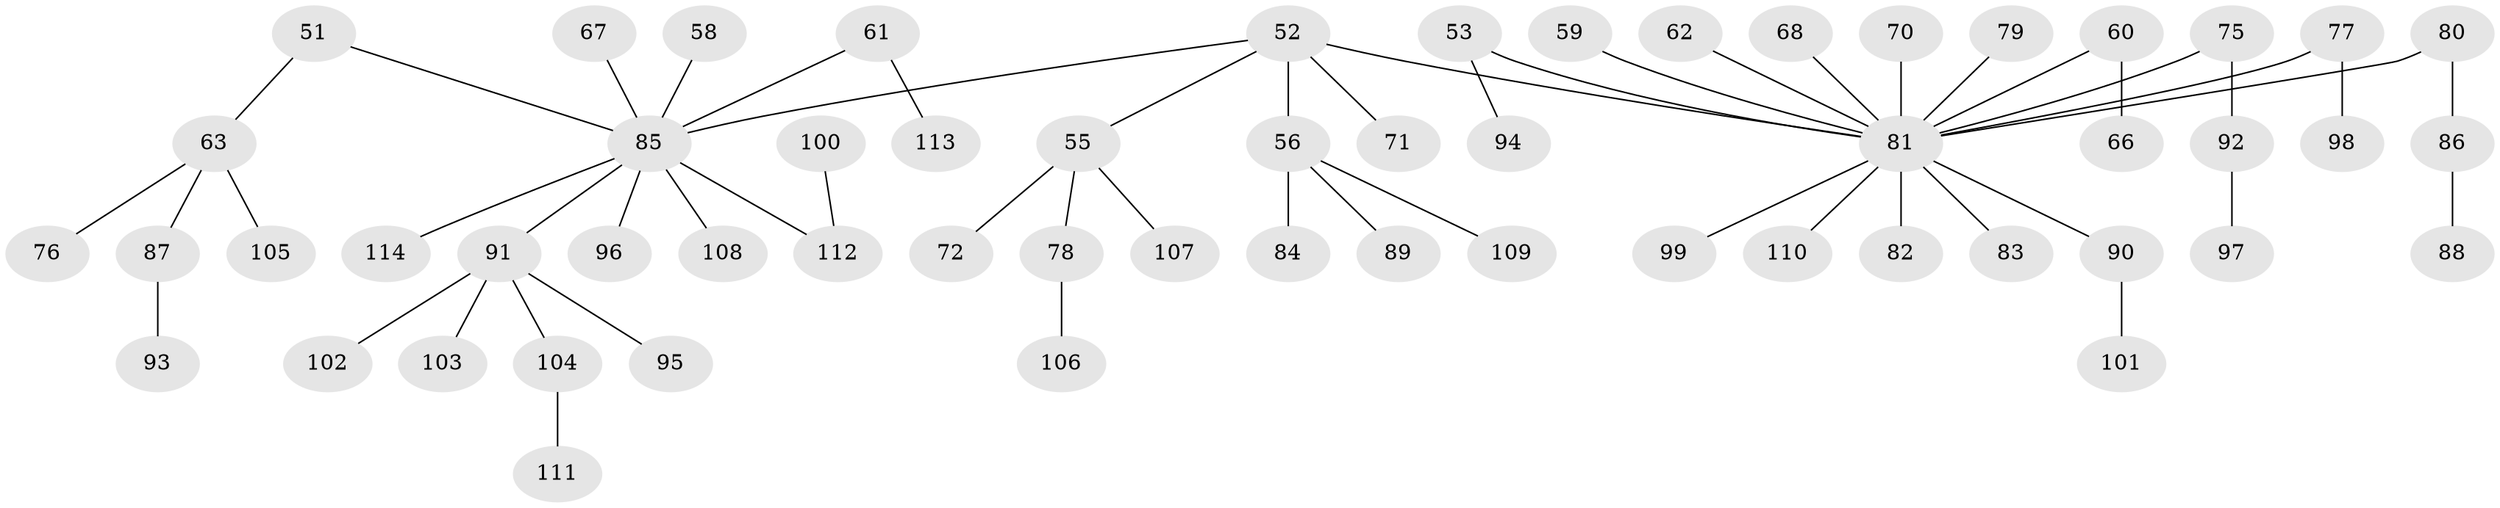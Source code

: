 // original degree distribution, {3: 0.12280701754385964, 7: 0.008771929824561403, 5: 0.043859649122807015, 2: 0.2543859649122807, 4: 0.07017543859649122, 6: 0.008771929824561403, 1: 0.49122807017543857}
// Generated by graph-tools (version 1.1) at 2025/52/03/09/25 04:52:40]
// undirected, 57 vertices, 56 edges
graph export_dot {
graph [start="1"]
  node [color=gray90,style=filled];
  51;
  52 [super="+34"];
  53 [super="+42"];
  55 [super="+54"];
  56;
  58;
  59;
  60;
  61;
  62;
  63;
  66;
  67 [super="+47"];
  68;
  70;
  71;
  72;
  75;
  76;
  77;
  78;
  79;
  80 [super="+37"];
  81 [super="+57+69+50"];
  82;
  83;
  84;
  85 [super="+27+31+73"];
  86;
  87;
  88;
  89;
  90;
  91;
  92;
  93;
  94;
  95;
  96;
  97;
  98;
  99;
  100;
  101;
  102;
  103;
  104;
  105;
  106;
  107;
  108;
  109;
  110;
  111;
  112 [super="+74"];
  113;
  114;
  51 -- 63;
  51 -- 85;
  52 -- 71;
  52 -- 85;
  52 -- 55;
  52 -- 56;
  52 -- 81;
  53 -- 94;
  53 -- 81;
  55 -- 72;
  55 -- 107;
  55 -- 78;
  56 -- 84;
  56 -- 89;
  56 -- 109;
  58 -- 85;
  59 -- 81;
  60 -- 66;
  60 -- 81;
  61 -- 113;
  61 -- 85;
  62 -- 81;
  63 -- 76;
  63 -- 87;
  63 -- 105;
  67 -- 85;
  68 -- 81;
  70 -- 81;
  75 -- 92;
  75 -- 81;
  77 -- 98;
  77 -- 81;
  78 -- 106;
  79 -- 81;
  80 -- 86;
  80 -- 81;
  81 -- 82;
  81 -- 99;
  81 -- 110;
  81 -- 83;
  81 -- 90;
  85 -- 91;
  85 -- 96;
  85 -- 114;
  85 -- 108;
  85 -- 112;
  86 -- 88;
  87 -- 93;
  90 -- 101;
  91 -- 95;
  91 -- 102;
  91 -- 103;
  91 -- 104;
  92 -- 97;
  100 -- 112;
  104 -- 111;
}
